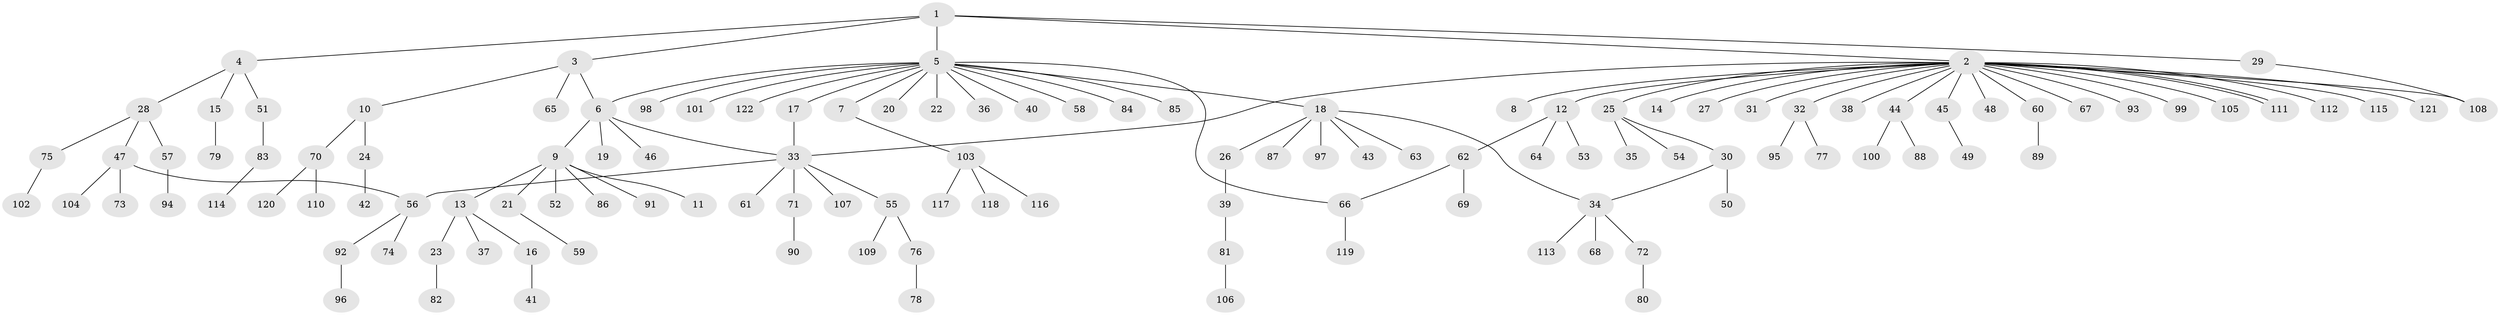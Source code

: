// Generated by graph-tools (version 1.1) at 2025/11/02/27/25 16:11:11]
// undirected, 122 vertices, 129 edges
graph export_dot {
graph [start="1"]
  node [color=gray90,style=filled];
  1;
  2;
  3;
  4;
  5;
  6;
  7;
  8;
  9;
  10;
  11;
  12;
  13;
  14;
  15;
  16;
  17;
  18;
  19;
  20;
  21;
  22;
  23;
  24;
  25;
  26;
  27;
  28;
  29;
  30;
  31;
  32;
  33;
  34;
  35;
  36;
  37;
  38;
  39;
  40;
  41;
  42;
  43;
  44;
  45;
  46;
  47;
  48;
  49;
  50;
  51;
  52;
  53;
  54;
  55;
  56;
  57;
  58;
  59;
  60;
  61;
  62;
  63;
  64;
  65;
  66;
  67;
  68;
  69;
  70;
  71;
  72;
  73;
  74;
  75;
  76;
  77;
  78;
  79;
  80;
  81;
  82;
  83;
  84;
  85;
  86;
  87;
  88;
  89;
  90;
  91;
  92;
  93;
  94;
  95;
  96;
  97;
  98;
  99;
  100;
  101;
  102;
  103;
  104;
  105;
  106;
  107;
  108;
  109;
  110;
  111;
  112;
  113;
  114;
  115;
  116;
  117;
  118;
  119;
  120;
  121;
  122;
  1 -- 2;
  1 -- 3;
  1 -- 4;
  1 -- 5;
  1 -- 29;
  2 -- 8;
  2 -- 12;
  2 -- 14;
  2 -- 25;
  2 -- 27;
  2 -- 31;
  2 -- 32;
  2 -- 33;
  2 -- 38;
  2 -- 44;
  2 -- 45;
  2 -- 48;
  2 -- 60;
  2 -- 67;
  2 -- 93;
  2 -- 99;
  2 -- 105;
  2 -- 108;
  2 -- 111;
  2 -- 111;
  2 -- 112;
  2 -- 115;
  2 -- 121;
  3 -- 6;
  3 -- 10;
  3 -- 65;
  4 -- 15;
  4 -- 28;
  4 -- 51;
  5 -- 6;
  5 -- 7;
  5 -- 17;
  5 -- 18;
  5 -- 20;
  5 -- 22;
  5 -- 36;
  5 -- 40;
  5 -- 58;
  5 -- 66;
  5 -- 84;
  5 -- 85;
  5 -- 98;
  5 -- 101;
  5 -- 122;
  6 -- 9;
  6 -- 19;
  6 -- 33;
  6 -- 46;
  7 -- 103;
  9 -- 11;
  9 -- 13;
  9 -- 21;
  9 -- 52;
  9 -- 86;
  9 -- 91;
  10 -- 24;
  10 -- 70;
  12 -- 53;
  12 -- 62;
  12 -- 64;
  13 -- 16;
  13 -- 23;
  13 -- 37;
  15 -- 79;
  16 -- 41;
  17 -- 33;
  18 -- 26;
  18 -- 34;
  18 -- 43;
  18 -- 63;
  18 -- 87;
  18 -- 97;
  21 -- 59;
  23 -- 82;
  24 -- 42;
  25 -- 30;
  25 -- 35;
  25 -- 54;
  26 -- 39;
  28 -- 47;
  28 -- 57;
  28 -- 75;
  29 -- 108;
  30 -- 34;
  30 -- 50;
  32 -- 77;
  32 -- 95;
  33 -- 55;
  33 -- 56;
  33 -- 61;
  33 -- 71;
  33 -- 107;
  34 -- 68;
  34 -- 72;
  34 -- 113;
  39 -- 81;
  44 -- 88;
  44 -- 100;
  45 -- 49;
  47 -- 56;
  47 -- 73;
  47 -- 104;
  51 -- 83;
  55 -- 76;
  55 -- 109;
  56 -- 74;
  56 -- 92;
  57 -- 94;
  60 -- 89;
  62 -- 66;
  62 -- 69;
  66 -- 119;
  70 -- 110;
  70 -- 120;
  71 -- 90;
  72 -- 80;
  75 -- 102;
  76 -- 78;
  81 -- 106;
  83 -- 114;
  92 -- 96;
  103 -- 116;
  103 -- 117;
  103 -- 118;
}
